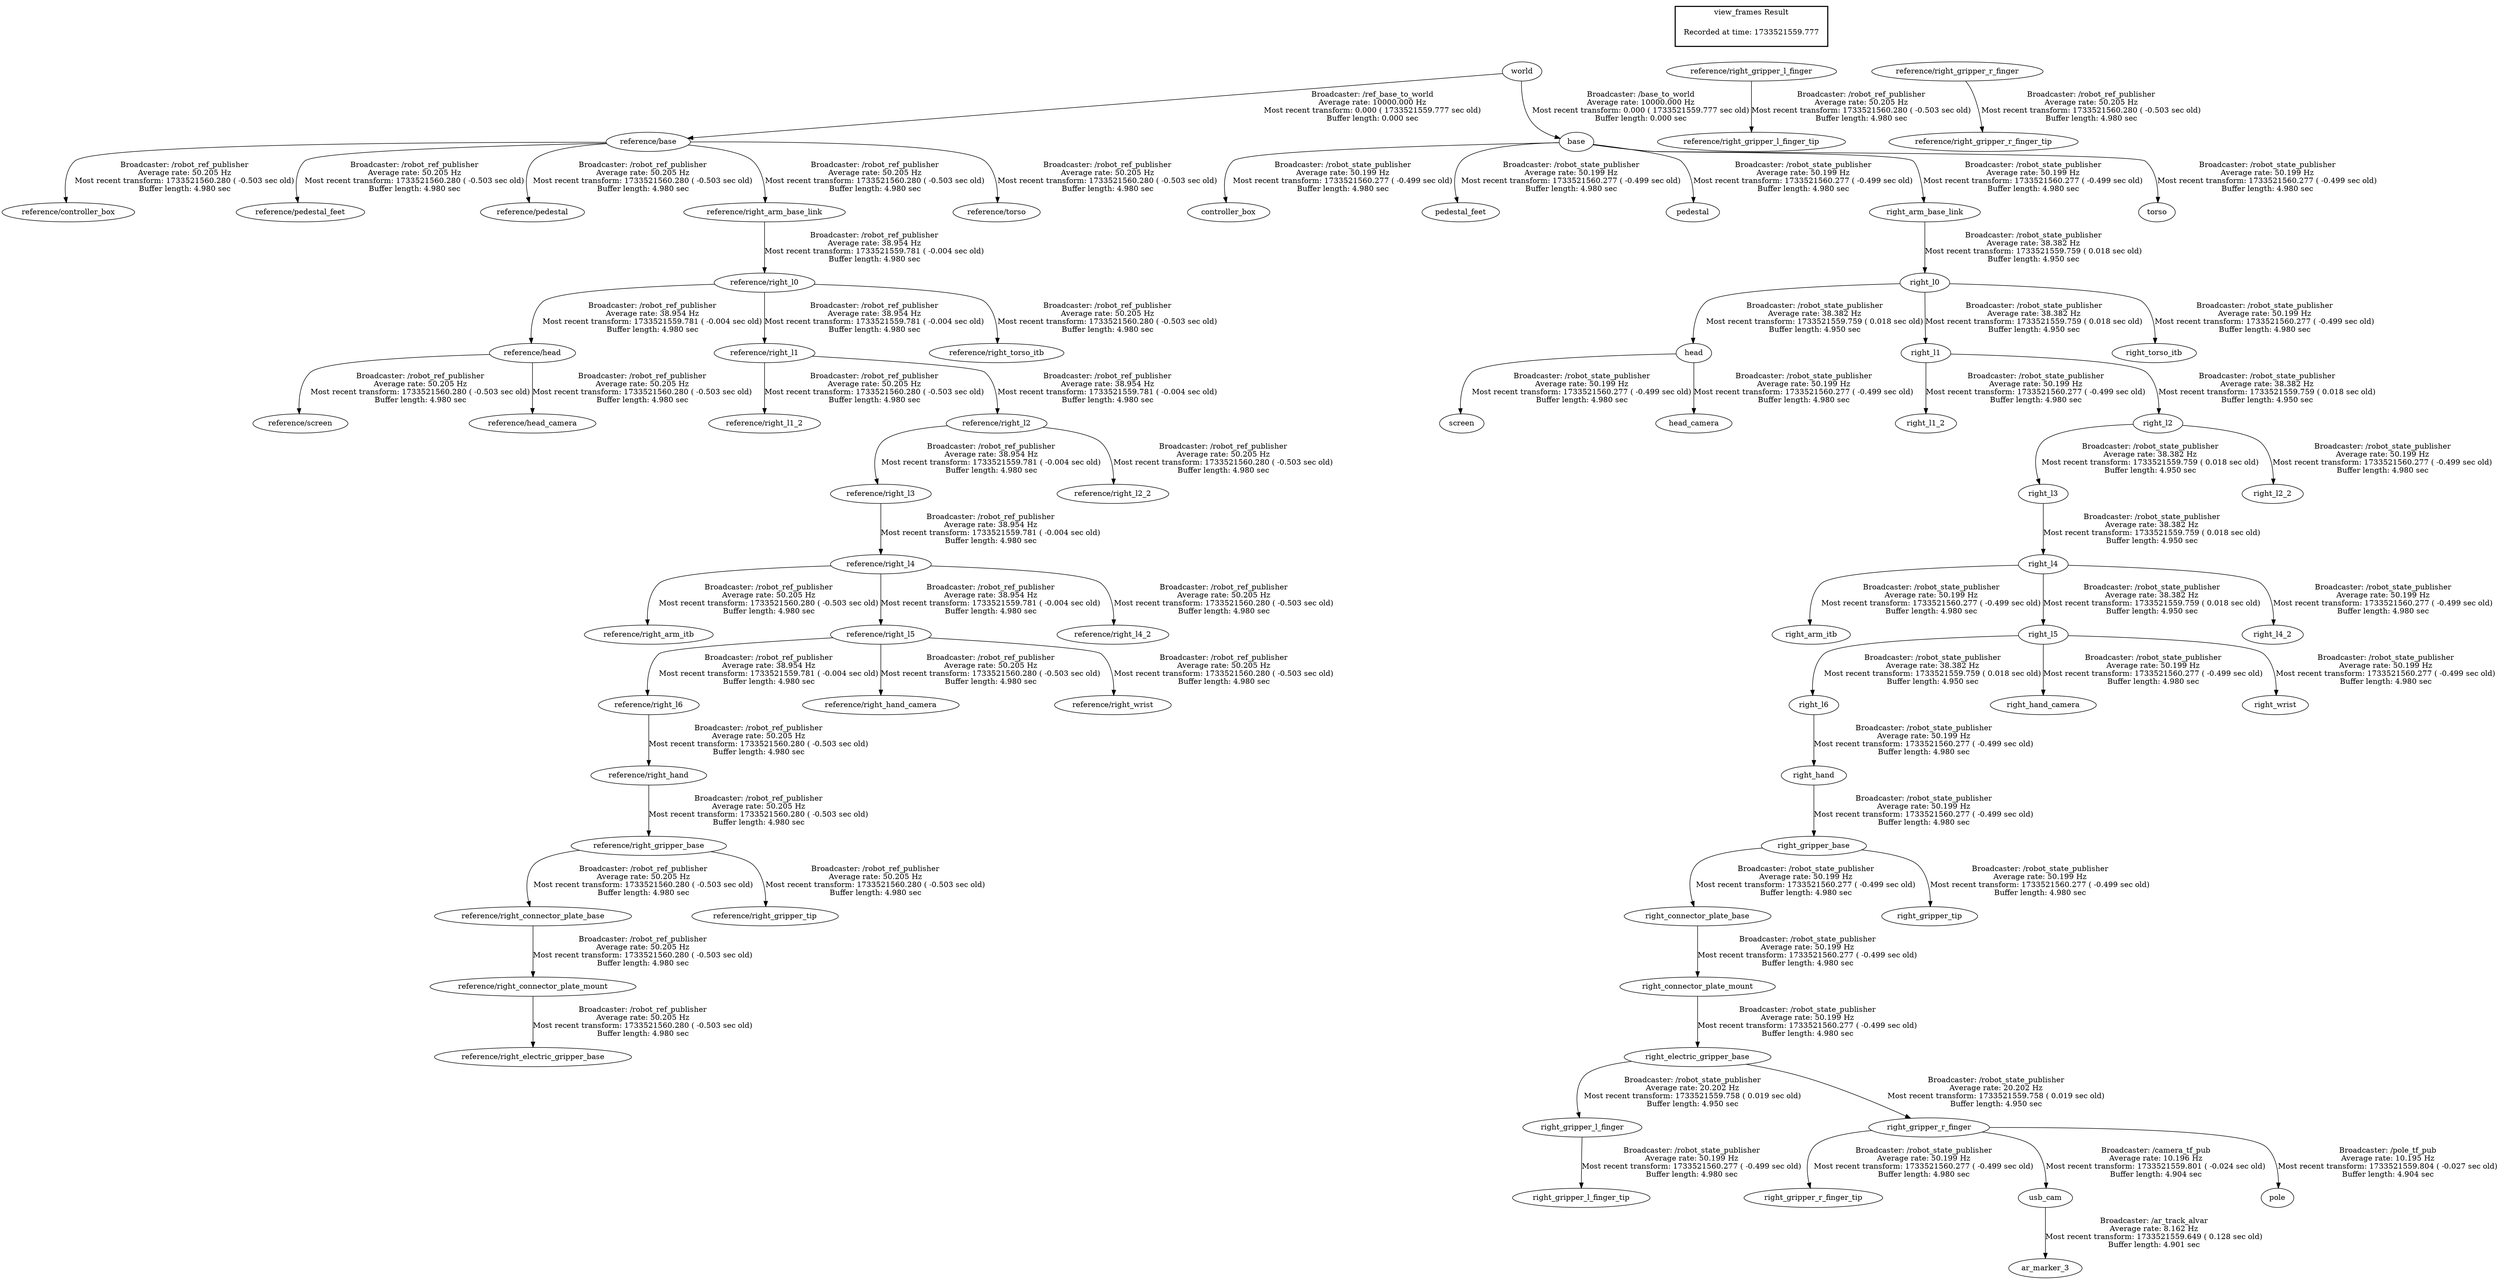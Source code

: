 digraph G {
"world" -> "reference/base"[label="Broadcaster: /ref_base_to_world\nAverage rate: 10000.000 Hz\nMost recent transform: 0.000 ( 1733521559.777 sec old)\nBuffer length: 0.000 sec\n"];
"world" -> "base"[label="Broadcaster: /base_to_world\nAverage rate: 10000.000 Hz\nMost recent transform: 0.000 ( 1733521559.777 sec old)\nBuffer length: 0.000 sec\n"];
"base" -> "controller_box"[label="Broadcaster: /robot_state_publisher\nAverage rate: 50.199 Hz\nMost recent transform: 1733521560.277 ( -0.499 sec old)\nBuffer length: 4.980 sec\n"];
"head" -> "screen"[label="Broadcaster: /robot_state_publisher\nAverage rate: 50.199 Hz\nMost recent transform: 1733521560.277 ( -0.499 sec old)\nBuffer length: 4.980 sec\n"];
"right_l0" -> "head"[label="Broadcaster: /robot_state_publisher\nAverage rate: 38.382 Hz\nMost recent transform: 1733521559.759 ( 0.018 sec old)\nBuffer length: 4.950 sec\n"];
"head" -> "head_camera"[label="Broadcaster: /robot_state_publisher\nAverage rate: 50.199 Hz\nMost recent transform: 1733521560.277 ( -0.499 sec old)\nBuffer length: 4.980 sec\n"];
"base" -> "pedestal_feet"[label="Broadcaster: /robot_state_publisher\nAverage rate: 50.199 Hz\nMost recent transform: 1733521560.277 ( -0.499 sec old)\nBuffer length: 4.980 sec\n"];
"base" -> "pedestal"[label="Broadcaster: /robot_state_publisher\nAverage rate: 50.199 Hz\nMost recent transform: 1733521560.277 ( -0.499 sec old)\nBuffer length: 4.980 sec\n"];
"right_l4" -> "right_arm_itb"[label="Broadcaster: /robot_state_publisher\nAverage rate: 50.199 Hz\nMost recent transform: 1733521560.277 ( -0.499 sec old)\nBuffer length: 4.980 sec\n"];
"right_l3" -> "right_l4"[label="Broadcaster: /robot_state_publisher\nAverage rate: 38.382 Hz\nMost recent transform: 1733521559.759 ( 0.018 sec old)\nBuffer length: 4.950 sec\n"];
"base" -> "right_arm_base_link"[label="Broadcaster: /robot_state_publisher\nAverage rate: 50.199 Hz\nMost recent transform: 1733521560.277 ( -0.499 sec old)\nBuffer length: 4.980 sec\n"];
"right_gripper_base" -> "right_connector_plate_base"[label="Broadcaster: /robot_state_publisher\nAverage rate: 50.199 Hz\nMost recent transform: 1733521560.277 ( -0.499 sec old)\nBuffer length: 4.980 sec\n"];
"right_hand" -> "right_gripper_base"[label="Broadcaster: /robot_state_publisher\nAverage rate: 50.199 Hz\nMost recent transform: 1733521560.277 ( -0.499 sec old)\nBuffer length: 4.980 sec\n"];
"right_connector_plate_base" -> "right_connector_plate_mount"[label="Broadcaster: /robot_state_publisher\nAverage rate: 50.199 Hz\nMost recent transform: 1733521560.277 ( -0.499 sec old)\nBuffer length: 4.980 sec\n"];
"right_connector_plate_mount" -> "right_electric_gripper_base"[label="Broadcaster: /robot_state_publisher\nAverage rate: 50.199 Hz\nMost recent transform: 1733521560.277 ( -0.499 sec old)\nBuffer length: 4.980 sec\n"];
"right_l6" -> "right_hand"[label="Broadcaster: /robot_state_publisher\nAverage rate: 50.199 Hz\nMost recent transform: 1733521560.277 ( -0.499 sec old)\nBuffer length: 4.980 sec\n"];
"right_gripper_l_finger" -> "right_gripper_l_finger_tip"[label="Broadcaster: /robot_state_publisher\nAverage rate: 50.199 Hz\nMost recent transform: 1733521560.277 ( -0.499 sec old)\nBuffer length: 4.980 sec\n"];
"right_electric_gripper_base" -> "right_gripper_l_finger"[label="Broadcaster: /robot_state_publisher\nAverage rate: 20.202 Hz\nMost recent transform: 1733521559.758 ( 0.019 sec old)\nBuffer length: 4.950 sec\n"];
"right_gripper_r_finger" -> "right_gripper_r_finger_tip"[label="Broadcaster: /robot_state_publisher\nAverage rate: 50.199 Hz\nMost recent transform: 1733521560.277 ( -0.499 sec old)\nBuffer length: 4.980 sec\n"];
"right_electric_gripper_base" -> "right_gripper_r_finger"[label="Broadcaster: /robot_state_publisher\nAverage rate: 20.202 Hz\nMost recent transform: 1733521559.758 ( 0.019 sec old)\nBuffer length: 4.950 sec\n"];
"right_gripper_base" -> "right_gripper_tip"[label="Broadcaster: /robot_state_publisher\nAverage rate: 50.199 Hz\nMost recent transform: 1733521560.277 ( -0.499 sec old)\nBuffer length: 4.980 sec\n"];
"right_l5" -> "right_l6"[label="Broadcaster: /robot_state_publisher\nAverage rate: 38.382 Hz\nMost recent transform: 1733521559.759 ( 0.018 sec old)\nBuffer length: 4.950 sec\n"];
"right_l5" -> "right_hand_camera"[label="Broadcaster: /robot_state_publisher\nAverage rate: 50.199 Hz\nMost recent transform: 1733521560.277 ( -0.499 sec old)\nBuffer length: 4.980 sec\n"];
"right_l4" -> "right_l5"[label="Broadcaster: /robot_state_publisher\nAverage rate: 38.382 Hz\nMost recent transform: 1733521559.759 ( 0.018 sec old)\nBuffer length: 4.950 sec\n"];
"right_l1" -> "right_l1_2"[label="Broadcaster: /robot_state_publisher\nAverage rate: 50.199 Hz\nMost recent transform: 1733521560.277 ( -0.499 sec old)\nBuffer length: 4.980 sec\n"];
"right_l0" -> "right_l1"[label="Broadcaster: /robot_state_publisher\nAverage rate: 38.382 Hz\nMost recent transform: 1733521559.759 ( 0.018 sec old)\nBuffer length: 4.950 sec\n"];
"right_l2" -> "right_l2_2"[label="Broadcaster: /robot_state_publisher\nAverage rate: 50.199 Hz\nMost recent transform: 1733521560.277 ( -0.499 sec old)\nBuffer length: 4.980 sec\n"];
"right_l1" -> "right_l2"[label="Broadcaster: /robot_state_publisher\nAverage rate: 38.382 Hz\nMost recent transform: 1733521559.759 ( 0.018 sec old)\nBuffer length: 4.950 sec\n"];
"right_l4" -> "right_l4_2"[label="Broadcaster: /robot_state_publisher\nAverage rate: 50.199 Hz\nMost recent transform: 1733521560.277 ( -0.499 sec old)\nBuffer length: 4.980 sec\n"];
"right_l0" -> "right_torso_itb"[label="Broadcaster: /robot_state_publisher\nAverage rate: 50.199 Hz\nMost recent transform: 1733521560.277 ( -0.499 sec old)\nBuffer length: 4.980 sec\n"];
"right_arm_base_link" -> "right_l0"[label="Broadcaster: /robot_state_publisher\nAverage rate: 38.382 Hz\nMost recent transform: 1733521559.759 ( 0.018 sec old)\nBuffer length: 4.950 sec\n"];
"right_l5" -> "right_wrist"[label="Broadcaster: /robot_state_publisher\nAverage rate: 50.199 Hz\nMost recent transform: 1733521560.277 ( -0.499 sec old)\nBuffer length: 4.980 sec\n"];
"base" -> "torso"[label="Broadcaster: /robot_state_publisher\nAverage rate: 50.199 Hz\nMost recent transform: 1733521560.277 ( -0.499 sec old)\nBuffer length: 4.980 sec\n"];
"usb_cam" -> "ar_marker_3"[label="Broadcaster: /ar_track_alvar\nAverage rate: 8.162 Hz\nMost recent transform: 1733521559.649 ( 0.128 sec old)\nBuffer length: 4.901 sec\n"];
"right_gripper_r_finger" -> "usb_cam"[label="Broadcaster: /camera_tf_pub\nAverage rate: 10.196 Hz\nMost recent transform: 1733521559.801 ( -0.024 sec old)\nBuffer length: 4.904 sec\n"];
"reference/base" -> "reference/controller_box"[label="Broadcaster: /robot_ref_publisher\nAverage rate: 50.205 Hz\nMost recent transform: 1733521560.280 ( -0.503 sec old)\nBuffer length: 4.980 sec\n"];
"reference/head" -> "reference/screen"[label="Broadcaster: /robot_ref_publisher\nAverage rate: 50.205 Hz\nMost recent transform: 1733521560.280 ( -0.503 sec old)\nBuffer length: 4.980 sec\n"];
"reference/right_l0" -> "reference/head"[label="Broadcaster: /robot_ref_publisher\nAverage rate: 38.954 Hz\nMost recent transform: 1733521559.781 ( -0.004 sec old)\nBuffer length: 4.980 sec\n"];
"reference/head" -> "reference/head_camera"[label="Broadcaster: /robot_ref_publisher\nAverage rate: 50.205 Hz\nMost recent transform: 1733521560.280 ( -0.503 sec old)\nBuffer length: 4.980 sec\n"];
"reference/base" -> "reference/pedestal_feet"[label="Broadcaster: /robot_ref_publisher\nAverage rate: 50.205 Hz\nMost recent transform: 1733521560.280 ( -0.503 sec old)\nBuffer length: 4.980 sec\n"];
"reference/base" -> "reference/pedestal"[label="Broadcaster: /robot_ref_publisher\nAverage rate: 50.205 Hz\nMost recent transform: 1733521560.280 ( -0.503 sec old)\nBuffer length: 4.980 sec\n"];
"reference/right_l4" -> "reference/right_arm_itb"[label="Broadcaster: /robot_ref_publisher\nAverage rate: 50.205 Hz\nMost recent transform: 1733521560.280 ( -0.503 sec old)\nBuffer length: 4.980 sec\n"];
"reference/right_l3" -> "reference/right_l4"[label="Broadcaster: /robot_ref_publisher\nAverage rate: 38.954 Hz\nMost recent transform: 1733521559.781 ( -0.004 sec old)\nBuffer length: 4.980 sec\n"];
"reference/base" -> "reference/right_arm_base_link"[label="Broadcaster: /robot_ref_publisher\nAverage rate: 50.205 Hz\nMost recent transform: 1733521560.280 ( -0.503 sec old)\nBuffer length: 4.980 sec\n"];
"reference/right_gripper_base" -> "reference/right_connector_plate_base"[label="Broadcaster: /robot_ref_publisher\nAverage rate: 50.205 Hz\nMost recent transform: 1733521560.280 ( -0.503 sec old)\nBuffer length: 4.980 sec\n"];
"reference/right_hand" -> "reference/right_gripper_base"[label="Broadcaster: /robot_ref_publisher\nAverage rate: 50.205 Hz\nMost recent transform: 1733521560.280 ( -0.503 sec old)\nBuffer length: 4.980 sec\n"];
"reference/right_connector_plate_base" -> "reference/right_connector_plate_mount"[label="Broadcaster: /robot_ref_publisher\nAverage rate: 50.205 Hz\nMost recent transform: 1733521560.280 ( -0.503 sec old)\nBuffer length: 4.980 sec\n"];
"reference/right_connector_plate_mount" -> "reference/right_electric_gripper_base"[label="Broadcaster: /robot_ref_publisher\nAverage rate: 50.205 Hz\nMost recent transform: 1733521560.280 ( -0.503 sec old)\nBuffer length: 4.980 sec\n"];
"reference/right_l6" -> "reference/right_hand"[label="Broadcaster: /robot_ref_publisher\nAverage rate: 50.205 Hz\nMost recent transform: 1733521560.280 ( -0.503 sec old)\nBuffer length: 4.980 sec\n"];
"reference/right_gripper_l_finger" -> "reference/right_gripper_l_finger_tip"[label="Broadcaster: /robot_ref_publisher\nAverage rate: 50.205 Hz\nMost recent transform: 1733521560.280 ( -0.503 sec old)\nBuffer length: 4.980 sec\n"];
"reference/right_gripper_r_finger" -> "reference/right_gripper_r_finger_tip"[label="Broadcaster: /robot_ref_publisher\nAverage rate: 50.205 Hz\nMost recent transform: 1733521560.280 ( -0.503 sec old)\nBuffer length: 4.980 sec\n"];
"reference/right_gripper_base" -> "reference/right_gripper_tip"[label="Broadcaster: /robot_ref_publisher\nAverage rate: 50.205 Hz\nMost recent transform: 1733521560.280 ( -0.503 sec old)\nBuffer length: 4.980 sec\n"];
"reference/right_l5" -> "reference/right_l6"[label="Broadcaster: /robot_ref_publisher\nAverage rate: 38.954 Hz\nMost recent transform: 1733521559.781 ( -0.004 sec old)\nBuffer length: 4.980 sec\n"];
"reference/right_l5" -> "reference/right_hand_camera"[label="Broadcaster: /robot_ref_publisher\nAverage rate: 50.205 Hz\nMost recent transform: 1733521560.280 ( -0.503 sec old)\nBuffer length: 4.980 sec\n"];
"reference/right_l4" -> "reference/right_l5"[label="Broadcaster: /robot_ref_publisher\nAverage rate: 38.954 Hz\nMost recent transform: 1733521559.781 ( -0.004 sec old)\nBuffer length: 4.980 sec\n"];
"reference/right_l1" -> "reference/right_l1_2"[label="Broadcaster: /robot_ref_publisher\nAverage rate: 50.205 Hz\nMost recent transform: 1733521560.280 ( -0.503 sec old)\nBuffer length: 4.980 sec\n"];
"reference/right_l0" -> "reference/right_l1"[label="Broadcaster: /robot_ref_publisher\nAverage rate: 38.954 Hz\nMost recent transform: 1733521559.781 ( -0.004 sec old)\nBuffer length: 4.980 sec\n"];
"reference/right_l2" -> "reference/right_l2_2"[label="Broadcaster: /robot_ref_publisher\nAverage rate: 50.205 Hz\nMost recent transform: 1733521560.280 ( -0.503 sec old)\nBuffer length: 4.980 sec\n"];
"reference/right_l1" -> "reference/right_l2"[label="Broadcaster: /robot_ref_publisher\nAverage rate: 38.954 Hz\nMost recent transform: 1733521559.781 ( -0.004 sec old)\nBuffer length: 4.980 sec\n"];
"reference/right_l4" -> "reference/right_l4_2"[label="Broadcaster: /robot_ref_publisher\nAverage rate: 50.205 Hz\nMost recent transform: 1733521560.280 ( -0.503 sec old)\nBuffer length: 4.980 sec\n"];
"reference/right_l0" -> "reference/right_torso_itb"[label="Broadcaster: /robot_ref_publisher\nAverage rate: 50.205 Hz\nMost recent transform: 1733521560.280 ( -0.503 sec old)\nBuffer length: 4.980 sec\n"];
"reference/right_arm_base_link" -> "reference/right_l0"[label="Broadcaster: /robot_ref_publisher\nAverage rate: 38.954 Hz\nMost recent transform: 1733521559.781 ( -0.004 sec old)\nBuffer length: 4.980 sec\n"];
"reference/right_l5" -> "reference/right_wrist"[label="Broadcaster: /robot_ref_publisher\nAverage rate: 50.205 Hz\nMost recent transform: 1733521560.280 ( -0.503 sec old)\nBuffer length: 4.980 sec\n"];
"reference/base" -> "reference/torso"[label="Broadcaster: /robot_ref_publisher\nAverage rate: 50.205 Hz\nMost recent transform: 1733521560.280 ( -0.503 sec old)\nBuffer length: 4.980 sec\n"];
"reference/right_l2" -> "reference/right_l3"[label="Broadcaster: /robot_ref_publisher\nAverage rate: 38.954 Hz\nMost recent transform: 1733521559.781 ( -0.004 sec old)\nBuffer length: 4.980 sec\n"];
"right_gripper_r_finger" -> "pole"[label="Broadcaster: /pole_tf_pub\nAverage rate: 10.195 Hz\nMost recent transform: 1733521559.804 ( -0.027 sec old)\nBuffer length: 4.904 sec\n"];
"right_l2" -> "right_l3"[label="Broadcaster: /robot_state_publisher\nAverage rate: 38.382 Hz\nMost recent transform: 1733521559.759 ( 0.018 sec old)\nBuffer length: 4.950 sec\n"];
edge [style=invis];
 subgraph cluster_legend { style=bold; color=black; label ="view_frames Result";
"Recorded at time: 1733521559.777"[ shape=plaintext ] ;
 }->"world";
edge [style=invis];
 subgraph cluster_legend { style=bold; color=black; label ="view_frames Result";
"Recorded at time: 1733521559.777"[ shape=plaintext ] ;
 }->"reference/right_gripper_l_finger";
edge [style=invis];
 subgraph cluster_legend { style=bold; color=black; label ="view_frames Result";
"Recorded at time: 1733521559.777"[ shape=plaintext ] ;
 }->"reference/right_gripper_r_finger";
}
